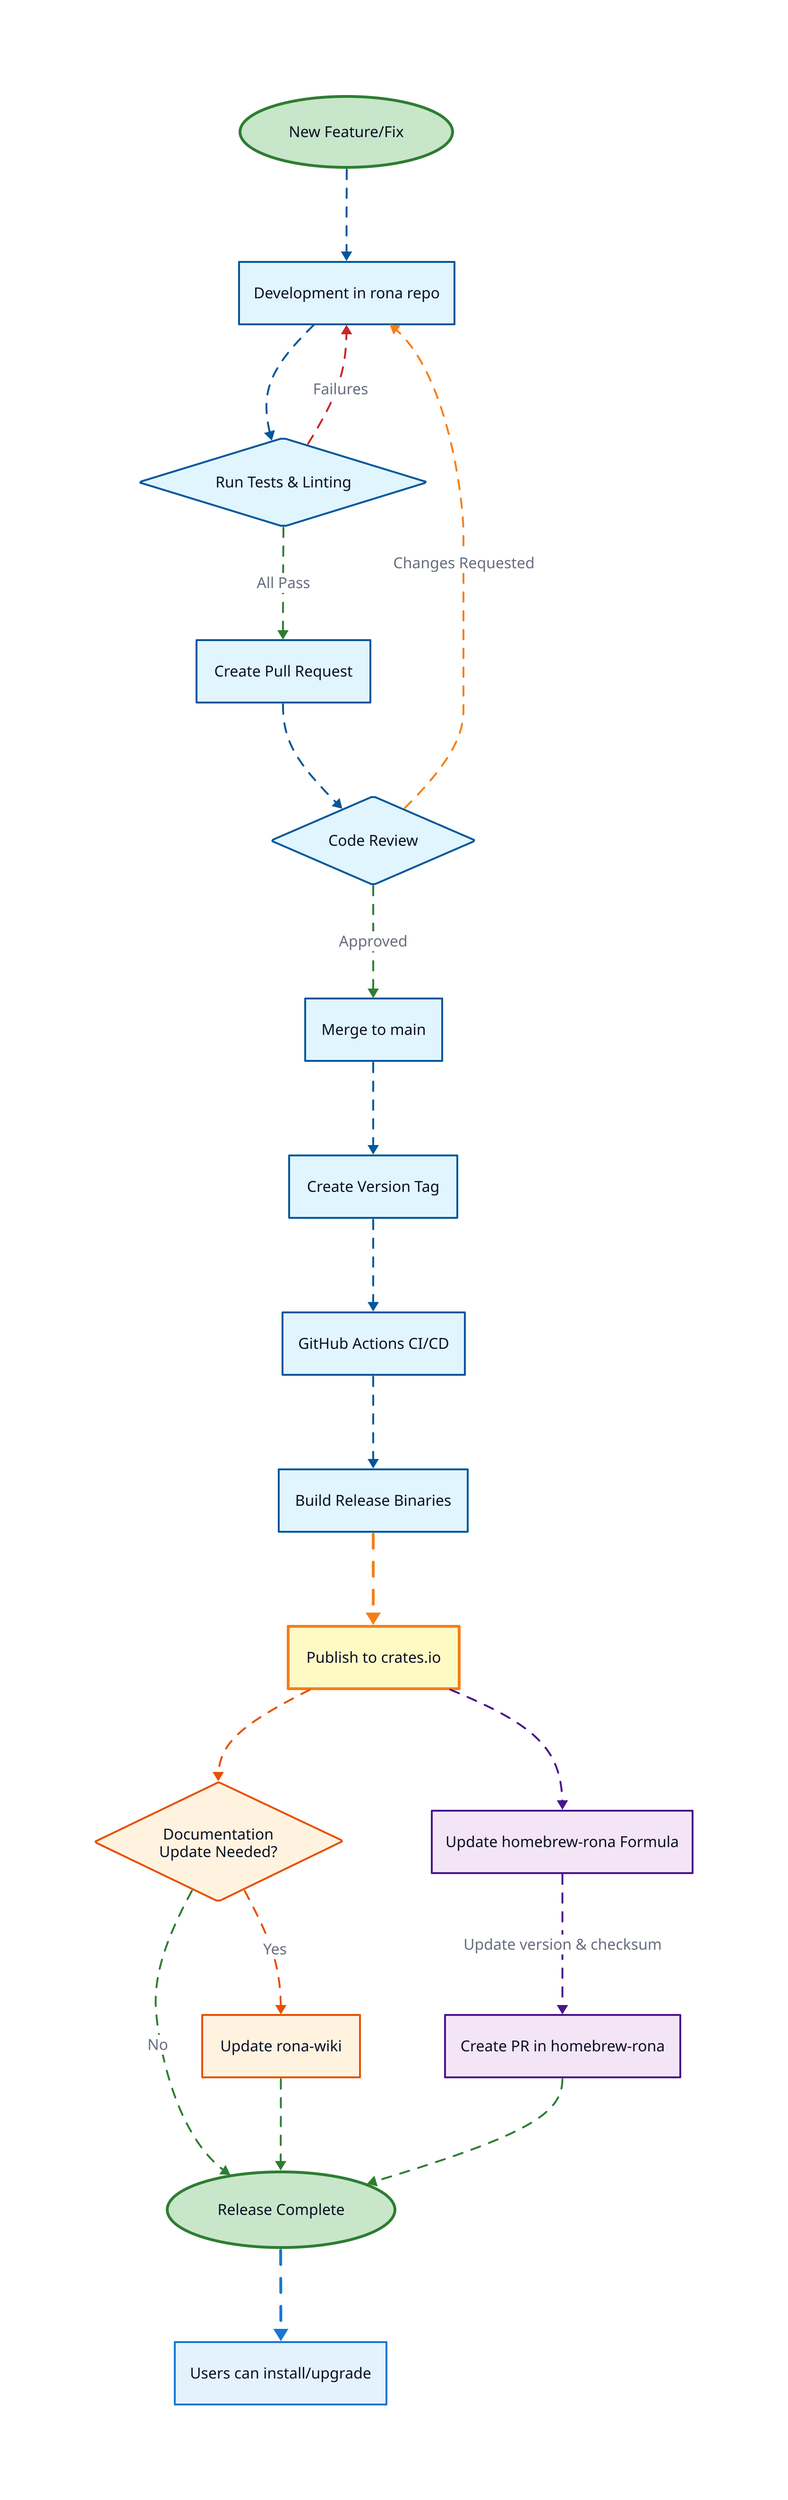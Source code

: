 direction: down

START: New Feature/Fix {
  shape: oval
  style: {
    fill: "#c8e6c9"
    stroke: "#2e7d32"
    stroke-width: 3
  }
}

DEVELOP: Development in rona repo {
  style: {
    fill: "#e1f5ff"
    stroke: "#01579b"
    stroke-width: 2
  }
}

TEST: Run Tests & Linting {
  shape: diamond
  style: {
    fill: "#e1f5ff"
    stroke: "#01579b"
    stroke-width: 2
  }
}

PR: Create Pull Request {
  style: {
    fill: "#e1f5ff"
    stroke: "#01579b"
    stroke-width: 2
  }
}

REVIEW: Code Review {
  shape: diamond
  style: {
    fill: "#e1f5ff"
    stroke: "#01579b"
    stroke-width: 2
  }
}

MERGE: Merge to main {
  style: {
    fill: "#e1f5ff"
    stroke: "#01579b"
    stroke-width: 2
  }
}

TAG: Create Version Tag {
  style: {
    fill: "#e1f5ff"
    stroke: "#01579b"
    stroke-width: 2
  }
}

CI: GitHub Actions CI/CD {
  style: {
    fill: "#e1f5ff"
    stroke: "#01579b"
    stroke-width: 2
  }
}

BUILD: Build Release Binaries {
  style: {
    fill: "#e1f5ff"
    stroke: "#01579b"
    stroke-width: 2
  }
}

PUBLISH_CRATES: Publish to crates.io {
  style: {
    fill: "#fff9c4"
    stroke: "#f57f17"
    stroke-width: 3
  }
}

UPDATE_BREW: Update homebrew-rona Formula {
  style: {
    fill: "#f3e5f5"
    stroke: "#4a148c"
    stroke-width: 2
  }
}

BREW_PR: Create PR in homebrew-rona {
  style: {
    fill: "#f3e5f5"
    stroke: "#4a148c"
    stroke-width: 2
  }
}

UPDATE_DOCS: Documentation\nUpdate Needed? {
  shape: diamond
  style: {
    fill: "#fff3e0"
    stroke: "#e65100"
    stroke-width: 2
  }
}

WIKI_UPDATE: Update rona-wiki {
  style: {
    fill: "#fff3e0"
    stroke: "#e65100"
    stroke-width: 2
  }
}

COMPLETE: Release Complete {
  shape: oval
  style: {
    fill: "#c8e6c9"
    stroke: "#2e7d32"
    stroke-width: 3
  }
}

USERS: Users can install/upgrade {
  style: {
    fill: "#e3f2fd"
    stroke: "#1976d2"
    stroke-width: 2
  }
}

# Main flow
START -> DEVELOP {
  style: {
    stroke: "#01579b"
    stroke-width: 2
    animated: true
  }
}

DEVELOP -> TEST {
  style: {
    stroke: "#01579b"
    stroke-width: 2
    animated: true
  }
}

TEST -> PR: All Pass {
  style: {
    stroke: "#2e7d32"
    stroke-width: 2
    animated: true
  }
}

TEST -> DEVELOP: Failures {
  style: {
    stroke: "#c62828"
    stroke-dash: 5
    stroke-width: 2
    animated: false
  }
}

PR -> REVIEW {
  style: {
    stroke: "#01579b"
    stroke-width: 2
    animated: true
  }
}

REVIEW -> MERGE: Approved {
  style: {
    stroke: "#2e7d32"
    stroke-width: 2
    animated: true
  }
}

REVIEW -> DEVELOP: Changes Requested {
  style: {
    stroke: "#f57f17"
    stroke-dash: 5
    stroke-width: 2
    animated: false
  }
}

MERGE -> TAG {
  style: {
    stroke: "#01579b"
    stroke-width: 2
    animated: true
  }
}

TAG -> CI {
  style: {
    stroke: "#01579b"
    stroke-width: 2
    animated: true
  }
}

CI -> BUILD {
  style: {
    stroke: "#01579b"
    stroke-width: 2
    animated: true
  }
}

BUILD -> PUBLISH_CRATES {
  style: {
    stroke: "#f57f17"
    stroke-width: 3
    animated: true
  }
}

PUBLISH_CRATES -> UPDATE_BREW {
  style: {
    stroke: "#4a148c"
    stroke-width: 2
    animated: true
  }
}

UPDATE_BREW -> BREW_PR: Update version & checksum {
  style: {
    stroke: "#4a148c"
    stroke-width: 2
    animated: true
  }
}

PUBLISH_CRATES -> UPDATE_DOCS {
  style: {
    stroke: "#e65100"
    stroke-width: 2
    animated: true
  }
}

UPDATE_DOCS -> WIKI_UPDATE: Yes {
  style: {
    stroke: "#e65100"
    stroke-width: 2
    animated: true
  }
}

UPDATE_DOCS -> COMPLETE: No {
  style: {
    stroke: "#2e7d32"
    stroke-dash: 5
    stroke-width: 2
    animated: false
  }
}

WIKI_UPDATE -> COMPLETE {
  style: {
    stroke: "#2e7d32"
    stroke-width: 2
    animated: true
  }
}

BREW_PR -> COMPLETE {
  style: {
    stroke: "#2e7d32"
    stroke-width: 2
    animated: true
  }
}

COMPLETE -> USERS {
  style: {
    stroke: "#1976d2"
    stroke-width: 3
    animated: true
  }
}

